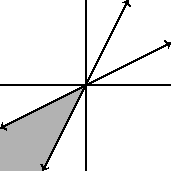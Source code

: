 unitsize(1.5cm);

import graph;

real angle = 2.5;
transform f = (
  0, 0,
  cos(angle), -sin(angle),
  sin(angle), cos(angle)
);

draw((0, 0) -- (1, 0.5), arrow=Arrow(TeXHead));
draw((0, 0) -- (0.5, 1), arrow=Arrow(TeXHead));
draw((0, 0) -- (-1, -0.5), arrow=Arrow(TeXHead));
draw((0, 0) -- (-0.5, -1), arrow=Arrow(TeXHead));
fill((0, 0) -- (-0.5, -1) -- (-1, -1) -- (-1, -0.5) -- cycle, opacity(0.3));

xaxis(
  above=true
);

yaxis(
  above=true
);
